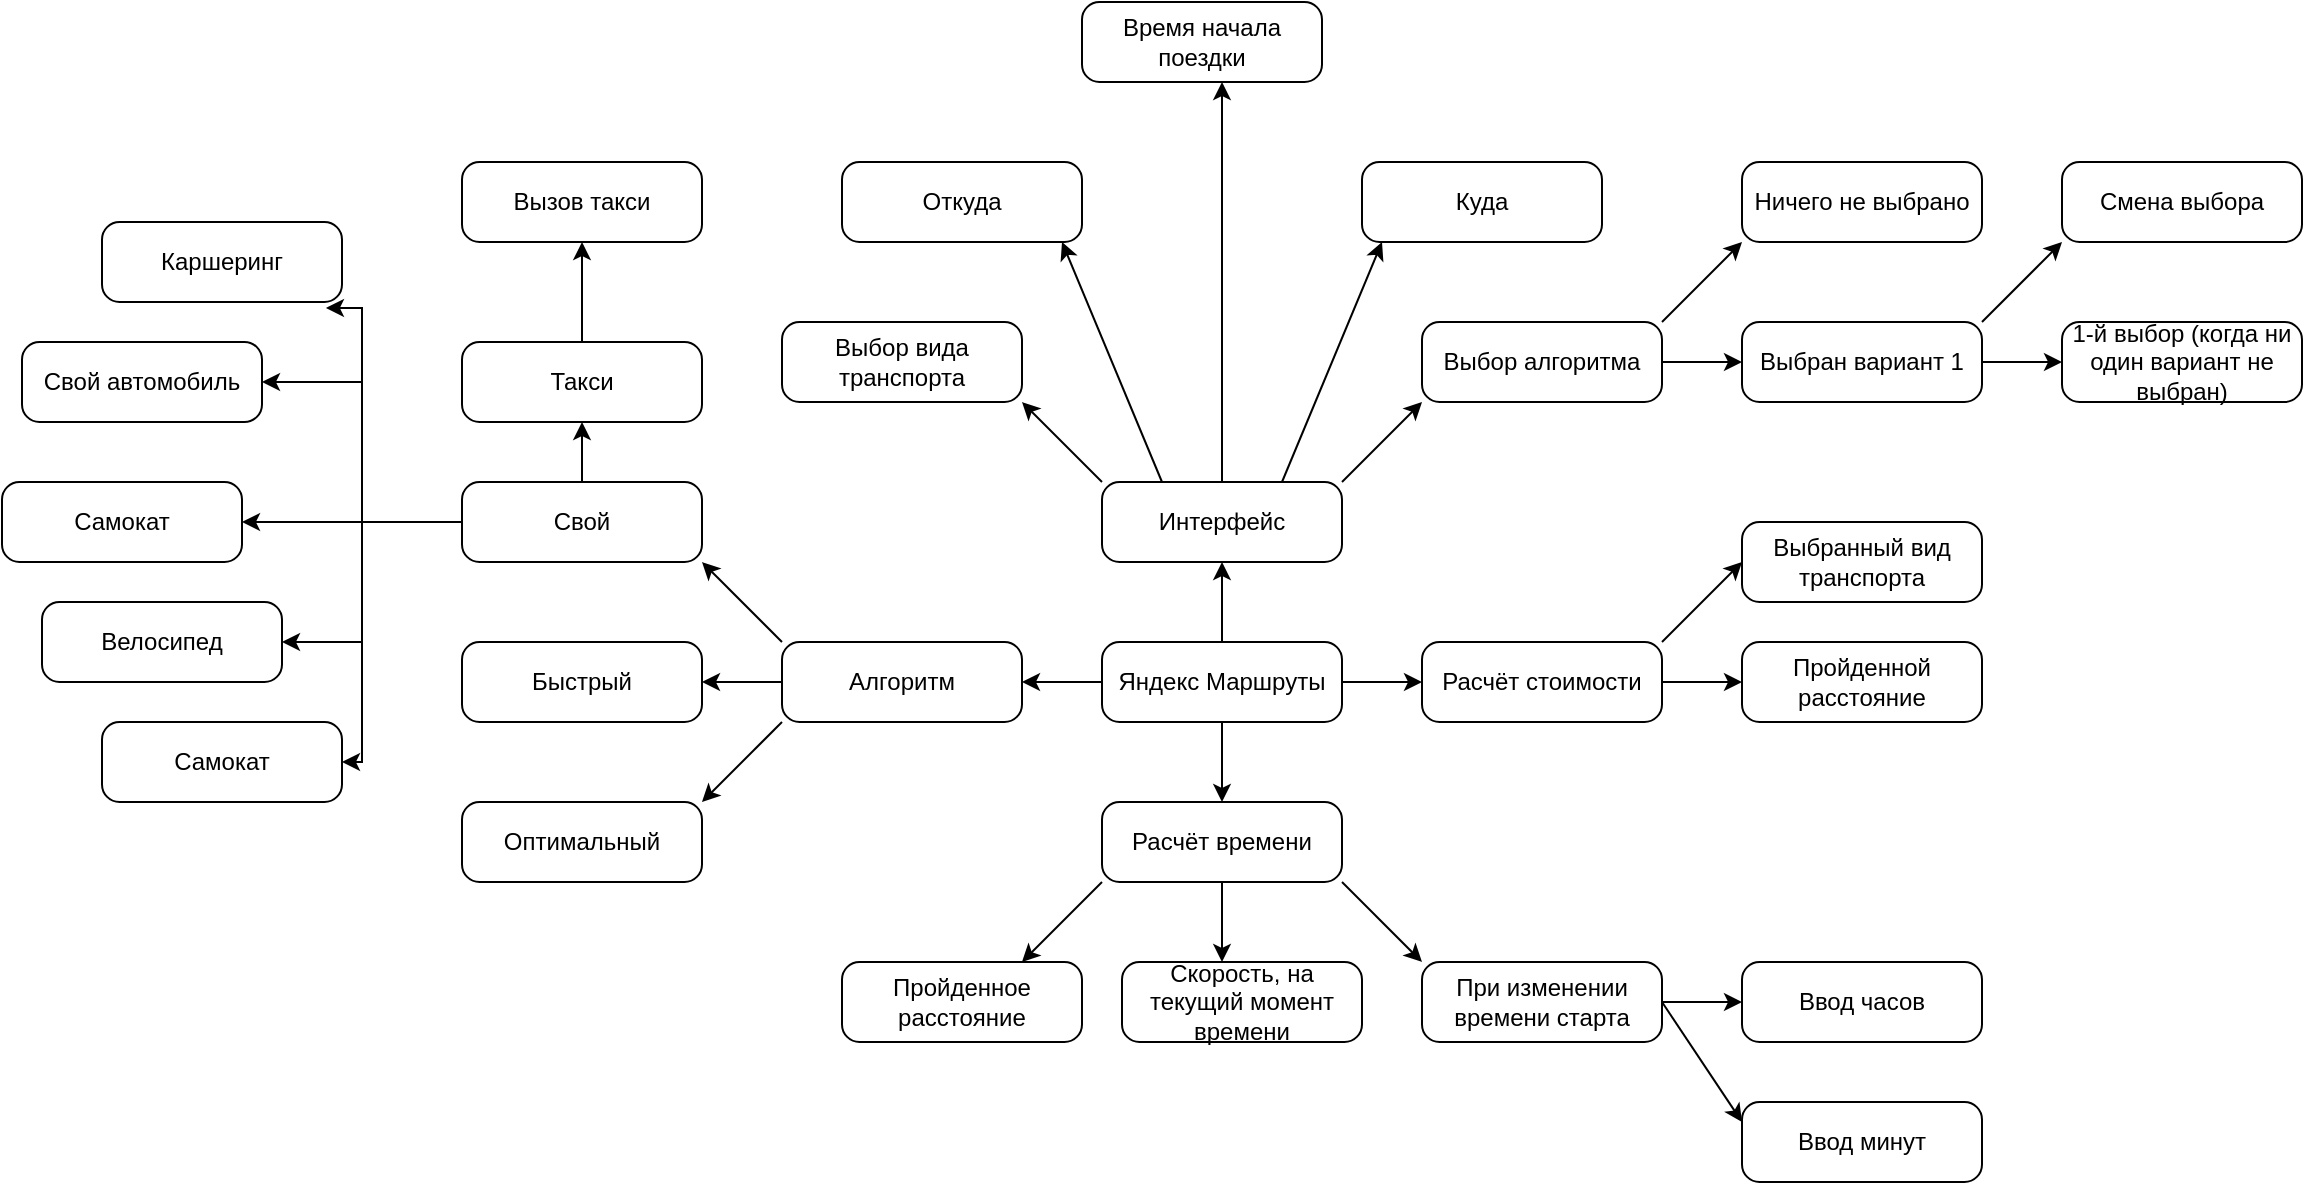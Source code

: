 <mxfile version="15.2.9" type="google"><diagram id="mye7cpsdecRdVJIh1ltE" name="Page-1"><mxGraphModel dx="2550" dy="764" grid="1" gridSize="10" guides="1" tooltips="1" connect="1" arrows="1" fold="1" page="1" pageScale="1" pageWidth="1169" pageHeight="1654" math="0" shadow="0"><root><mxCell id="0"/><mxCell id="1" parent="0"/><mxCell id="GoWqnwifKlF_Yr-xNYbi-17" style="edgeStyle=orthogonalEdgeStyle;rounded=0;orthogonalLoop=1;jettySize=auto;html=1;exitX=0.5;exitY=1;exitDx=0;exitDy=0;entryX=0.5;entryY=0;entryDx=0;entryDy=0;" parent="1" source="GoWqnwifKlF_Yr-xNYbi-1" target="GoWqnwifKlF_Yr-xNYbi-4" edge="1"><mxGeometry relative="1" as="geometry"/></mxCell><mxCell id="GoWqnwifKlF_Yr-xNYbi-33" style="edgeStyle=none;rounded=0;orthogonalLoop=1;jettySize=auto;html=1;exitX=0;exitY=0.5;exitDx=0;exitDy=0;entryX=1;entryY=0.5;entryDx=0;entryDy=0;" parent="1" source="GoWqnwifKlF_Yr-xNYbi-1" target="GoWqnwifKlF_Yr-xNYbi-2" edge="1"><mxGeometry relative="1" as="geometry"/></mxCell><mxCell id="GoWqnwifKlF_Yr-xNYbi-37" style="edgeStyle=none;rounded=0;orthogonalLoop=1;jettySize=auto;html=1;exitX=1;exitY=0.5;exitDx=0;exitDy=0;entryX=0;entryY=0.5;entryDx=0;entryDy=0;" parent="1" source="GoWqnwifKlF_Yr-xNYbi-1" target="GoWqnwifKlF_Yr-xNYbi-5" edge="1"><mxGeometry relative="1" as="geometry"/></mxCell><mxCell id="GoWqnwifKlF_Yr-xNYbi-38" style="edgeStyle=none;rounded=0;orthogonalLoop=1;jettySize=auto;html=1;exitX=0.5;exitY=0;exitDx=0;exitDy=0;entryX=0.5;entryY=1;entryDx=0;entryDy=0;" parent="1" source="GoWqnwifKlF_Yr-xNYbi-1" target="GoWqnwifKlF_Yr-xNYbi-3" edge="1"><mxGeometry relative="1" as="geometry"/></mxCell><mxCell id="GoWqnwifKlF_Yr-xNYbi-1" value="Яндекс Маршруты" style="rounded=1;whiteSpace=wrap;html=1;arcSize=22;" parent="1" vertex="1"><mxGeometry x="480" y="360" width="120" height="40" as="geometry"/></mxCell><mxCell id="GoWqnwifKlF_Yr-xNYbi-34" style="edgeStyle=none;rounded=0;orthogonalLoop=1;jettySize=auto;html=1;exitX=0;exitY=0.5;exitDx=0;exitDy=0;entryX=1;entryY=0.5;entryDx=0;entryDy=0;" parent="1" source="GoWqnwifKlF_Yr-xNYbi-2" target="GoWqnwifKlF_Yr-xNYbi-29" edge="1"><mxGeometry relative="1" as="geometry"/></mxCell><mxCell id="GoWqnwifKlF_Yr-xNYbi-35" style="edgeStyle=none;rounded=0;orthogonalLoop=1;jettySize=auto;html=1;exitX=0;exitY=0;exitDx=0;exitDy=0;entryX=1;entryY=1;entryDx=0;entryDy=0;" parent="1" source="GoWqnwifKlF_Yr-xNYbi-2" target="GoWqnwifKlF_Yr-xNYbi-30" edge="1"><mxGeometry relative="1" as="geometry"/></mxCell><mxCell id="GoWqnwifKlF_Yr-xNYbi-36" style="edgeStyle=none;rounded=0;orthogonalLoop=1;jettySize=auto;html=1;exitX=0;exitY=1;exitDx=0;exitDy=0;entryX=1;entryY=0;entryDx=0;entryDy=0;" parent="1" source="GoWqnwifKlF_Yr-xNYbi-2" target="GoWqnwifKlF_Yr-xNYbi-31" edge="1"><mxGeometry relative="1" as="geometry"/></mxCell><mxCell id="GoWqnwifKlF_Yr-xNYbi-2" value="Алгоритм" style="rounded=1;whiteSpace=wrap;html=1;arcSize=22;" parent="1" vertex="1"><mxGeometry x="320" y="360" width="120" height="40" as="geometry"/></mxCell><mxCell id="GoWqnwifKlF_Yr-xNYbi-48" style="edgeStyle=none;rounded=0;orthogonalLoop=1;jettySize=auto;html=1;exitX=1;exitY=0;exitDx=0;exitDy=0;entryX=0;entryY=1;entryDx=0;entryDy=0;" parent="1" source="GoWqnwifKlF_Yr-xNYbi-3" target="GoWqnwifKlF_Yr-xNYbi-45" edge="1"><mxGeometry relative="1" as="geometry"/></mxCell><mxCell id="GoWqnwifKlF_Yr-xNYbi-49" style="edgeStyle=none;rounded=0;orthogonalLoop=1;jettySize=auto;html=1;exitX=0.75;exitY=0;exitDx=0;exitDy=0;entryX=0.5;entryY=1;entryDx=0;entryDy=0;" parent="1" source="GoWqnwifKlF_Yr-xNYbi-3" edge="1"><mxGeometry relative="1" as="geometry"><mxPoint x="620" y="160" as="targetPoint"/></mxGeometry></mxCell><mxCell id="GoWqnwifKlF_Yr-xNYbi-50" style="edgeStyle=none;rounded=0;orthogonalLoop=1;jettySize=auto;html=1;exitX=0.5;exitY=0;exitDx=0;exitDy=0;entryX=0.5;entryY=1;entryDx=0;entryDy=0;" parent="1" source="GoWqnwifKlF_Yr-xNYbi-3" edge="1"><mxGeometry relative="1" as="geometry"><mxPoint x="540" y="80" as="targetPoint"/></mxGeometry></mxCell><mxCell id="GoWqnwifKlF_Yr-xNYbi-51" style="edgeStyle=none;rounded=0;orthogonalLoop=1;jettySize=auto;html=1;exitX=0.25;exitY=0;exitDx=0;exitDy=0;entryX=0.5;entryY=1;entryDx=0;entryDy=0;" parent="1" source="GoWqnwifKlF_Yr-xNYbi-3" edge="1"><mxGeometry relative="1" as="geometry"><mxPoint x="460" y="160" as="targetPoint"/></mxGeometry></mxCell><mxCell id="GoWqnwifKlF_Yr-xNYbi-52" style="edgeStyle=none;rounded=0;orthogonalLoop=1;jettySize=auto;html=1;exitX=0;exitY=0;exitDx=0;exitDy=0;entryX=1;entryY=1;entryDx=0;entryDy=0;" parent="1" source="GoWqnwifKlF_Yr-xNYbi-3" target="GoWqnwifKlF_Yr-xNYbi-43" edge="1"><mxGeometry relative="1" as="geometry"/></mxCell><mxCell id="GoWqnwifKlF_Yr-xNYbi-3" value="Интерфейс" style="rounded=1;whiteSpace=wrap;html=1;arcSize=22;" parent="1" vertex="1"><mxGeometry x="480" y="280" width="120" height="40" as="geometry"/></mxCell><mxCell id="GoWqnwifKlF_Yr-xNYbi-18" style="edgeStyle=orthogonalEdgeStyle;rounded=0;orthogonalLoop=1;jettySize=auto;html=1;exitX=0.5;exitY=1;exitDx=0;exitDy=0;entryX=0.5;entryY=0;entryDx=0;entryDy=0;" parent="1" source="GoWqnwifKlF_Yr-xNYbi-4" edge="1"><mxGeometry relative="1" as="geometry"><mxPoint x="540" y="520" as="targetPoint"/></mxGeometry></mxCell><mxCell id="GoWqnwifKlF_Yr-xNYbi-19" style="rounded=0;orthogonalLoop=1;jettySize=auto;html=1;exitX=1;exitY=1;exitDx=0;exitDy=0;entryX=0;entryY=0;entryDx=0;entryDy=0;" parent="1" source="GoWqnwifKlF_Yr-xNYbi-4" target="GoWqnwifKlF_Yr-xNYbi-8" edge="1"><mxGeometry relative="1" as="geometry"/></mxCell><mxCell id="GoWqnwifKlF_Yr-xNYbi-32" style="edgeStyle=none;rounded=0;orthogonalLoop=1;jettySize=auto;html=1;exitX=0;exitY=1;exitDx=0;exitDy=0;entryX=1;entryY=0;entryDx=0;entryDy=0;" parent="1" source="GoWqnwifKlF_Yr-xNYbi-4" edge="1"><mxGeometry relative="1" as="geometry"><mxPoint x="440" y="520" as="targetPoint"/></mxGeometry></mxCell><mxCell id="GoWqnwifKlF_Yr-xNYbi-4" value="Расчёт времени" style="rounded=1;whiteSpace=wrap;html=1;arcSize=22;" parent="1" vertex="1"><mxGeometry x="480" y="440" width="120" height="40" as="geometry"/></mxCell><mxCell id="GoWqnwifKlF_Yr-xNYbi-41" style="edgeStyle=none;rounded=0;orthogonalLoop=1;jettySize=auto;html=1;exitX=1;exitY=0;exitDx=0;exitDy=0;entryX=0;entryY=1;entryDx=0;entryDy=0;" parent="1" source="GoWqnwifKlF_Yr-xNYbi-5" edge="1"><mxGeometry relative="1" as="geometry"><mxPoint x="800" y="320" as="targetPoint"/></mxGeometry></mxCell><mxCell id="GoWqnwifKlF_Yr-xNYbi-42" style="edgeStyle=none;rounded=0;orthogonalLoop=1;jettySize=auto;html=1;exitX=1;exitY=0.5;exitDx=0;exitDy=0;entryX=0;entryY=0.5;entryDx=0;entryDy=0;" parent="1" source="GoWqnwifKlF_Yr-xNYbi-5" edge="1"><mxGeometry relative="1" as="geometry"><mxPoint x="800" y="380" as="targetPoint"/></mxGeometry></mxCell><mxCell id="GoWqnwifKlF_Yr-xNYbi-5" value="Расчёт стоимости" style="rounded=1;whiteSpace=wrap;html=1;arcSize=22;" parent="1" vertex="1"><mxGeometry x="640" y="360" width="120" height="40" as="geometry"/></mxCell><mxCell id="GoWqnwifKlF_Yr-xNYbi-20" style="edgeStyle=none;rounded=0;orthogonalLoop=1;jettySize=auto;html=1;exitX=1;exitY=0.5;exitDx=0;exitDy=0;entryX=0;entryY=0.5;entryDx=0;entryDy=0;" parent="1" source="GoWqnwifKlF_Yr-xNYbi-8" edge="1"><mxGeometry relative="1" as="geometry"><mxPoint x="800" y="540" as="targetPoint"/></mxGeometry></mxCell><mxCell id="GoWqnwifKlF_Yr-xNYbi-25" style="edgeStyle=none;rounded=0;orthogonalLoop=1;jettySize=auto;html=1;exitX=1;exitY=0.5;exitDx=0;exitDy=0;" parent="1" source="GoWqnwifKlF_Yr-xNYbi-8" edge="1"><mxGeometry relative="1" as="geometry"><mxPoint x="800" y="600" as="targetPoint"/></mxGeometry></mxCell><mxCell id="GoWqnwifKlF_Yr-xNYbi-8" value="При изменении времени старта" style="rounded=1;whiteSpace=wrap;html=1;arcSize=22;" parent="1" vertex="1"><mxGeometry x="640" y="520" width="120" height="40" as="geometry"/></mxCell><mxCell id="GoWqnwifKlF_Yr-xNYbi-29" value="Быстрый" style="rounded=1;whiteSpace=wrap;html=1;arcSize=22;" parent="1" vertex="1"><mxGeometry x="160" y="360" width="120" height="40" as="geometry"/></mxCell><mxCell id="FaqFdliXrpuEMAp4i4JL-15" style="edgeStyle=orthogonalEdgeStyle;rounded=0;orthogonalLoop=1;jettySize=auto;html=1;entryX=0.933;entryY=1.075;entryDx=0;entryDy=0;entryPerimeter=0;" edge="1" parent="1" source="GoWqnwifKlF_Yr-xNYbi-30" target="FaqFdliXrpuEMAp4i4JL-6"><mxGeometry relative="1" as="geometry"><Array as="points"><mxPoint x="110" y="300"/><mxPoint x="110" y="193"/></Array></mxGeometry></mxCell><mxCell id="FaqFdliXrpuEMAp4i4JL-16" style="edgeStyle=orthogonalEdgeStyle;rounded=0;orthogonalLoop=1;jettySize=auto;html=1;entryX=1;entryY=0.5;entryDx=0;entryDy=0;" edge="1" parent="1" source="GoWqnwifKlF_Yr-xNYbi-30" target="FaqFdliXrpuEMAp4i4JL-9"><mxGeometry relative="1" as="geometry"><Array as="points"><mxPoint x="110" y="300"/><mxPoint x="110" y="420"/></Array></mxGeometry></mxCell><mxCell id="FaqFdliXrpuEMAp4i4JL-17" style="edgeStyle=orthogonalEdgeStyle;rounded=0;orthogonalLoop=1;jettySize=auto;html=1;entryX=1;entryY=0.5;entryDx=0;entryDy=0;" edge="1" parent="1" source="GoWqnwifKlF_Yr-xNYbi-30" target="FaqFdliXrpuEMAp4i4JL-5"><mxGeometry relative="1" as="geometry"><Array as="points"><mxPoint x="110" y="300"/><mxPoint x="110" y="360"/></Array></mxGeometry></mxCell><mxCell id="FaqFdliXrpuEMAp4i4JL-18" style="edgeStyle=orthogonalEdgeStyle;rounded=0;orthogonalLoop=1;jettySize=auto;html=1;entryX=1;entryY=0.5;entryDx=0;entryDy=0;" edge="1" parent="1" source="GoWqnwifKlF_Yr-xNYbi-30" target="FaqFdliXrpuEMAp4i4JL-7"><mxGeometry relative="1" as="geometry"/></mxCell><mxCell id="FaqFdliXrpuEMAp4i4JL-19" style="edgeStyle=orthogonalEdgeStyle;rounded=0;orthogonalLoop=1;jettySize=auto;html=1;entryX=1;entryY=0.5;entryDx=0;entryDy=0;" edge="1" parent="1" source="GoWqnwifKlF_Yr-xNYbi-30" target="FaqFdliXrpuEMAp4i4JL-2"><mxGeometry relative="1" as="geometry"/></mxCell><mxCell id="FaqFdliXrpuEMAp4i4JL-20" style="edgeStyle=orthogonalEdgeStyle;rounded=0;orthogonalLoop=1;jettySize=auto;html=1;entryX=0.5;entryY=1;entryDx=0;entryDy=0;" edge="1" parent="1" source="GoWqnwifKlF_Yr-xNYbi-30" target="FaqFdliXrpuEMAp4i4JL-4"><mxGeometry relative="1" as="geometry"/></mxCell><mxCell id="GoWqnwifKlF_Yr-xNYbi-30" value="Свой" style="rounded=1;whiteSpace=wrap;html=1;arcSize=22;" parent="1" vertex="1"><mxGeometry x="160" y="280" width="120" height="40" as="geometry"/></mxCell><mxCell id="GoWqnwifKlF_Yr-xNYbi-31" value="Оптимальный" style="rounded=1;whiteSpace=wrap;html=1;arcSize=22;" parent="1" vertex="1"><mxGeometry x="160" y="440" width="120" height="40" as="geometry"/></mxCell><mxCell id="GoWqnwifKlF_Yr-xNYbi-43" value="Выбор вида транспорта" style="rounded=1;whiteSpace=wrap;html=1;arcSize=22;" parent="1" vertex="1"><mxGeometry x="320" y="200" width="120" height="40" as="geometry"/></mxCell><mxCell id="GoWqnwifKlF_Yr-xNYbi-55" style="edgeStyle=none;rounded=0;orthogonalLoop=1;jettySize=auto;html=1;exitX=1;exitY=0.5;exitDx=0;exitDy=0;entryX=0;entryY=0.5;entryDx=0;entryDy=0;" parent="1" source="GoWqnwifKlF_Yr-xNYbi-45" target="GoWqnwifKlF_Yr-xNYbi-53" edge="1"><mxGeometry relative="1" as="geometry"/></mxCell><mxCell id="GoWqnwifKlF_Yr-xNYbi-56" style="edgeStyle=none;rounded=0;orthogonalLoop=1;jettySize=auto;html=1;exitX=1;exitY=0;exitDx=0;exitDy=0;entryX=0;entryY=1;entryDx=0;entryDy=0;" parent="1" source="GoWqnwifKlF_Yr-xNYbi-45" target="GoWqnwifKlF_Yr-xNYbi-54" edge="1"><mxGeometry relative="1" as="geometry"/></mxCell><mxCell id="GoWqnwifKlF_Yr-xNYbi-45" value="Выбор алгоритма" style="rounded=1;whiteSpace=wrap;html=1;arcSize=22;" parent="1" vertex="1"><mxGeometry x="640" y="200" width="120" height="40" as="geometry"/></mxCell><mxCell id="GoWqnwifKlF_Yr-xNYbi-59" style="edgeStyle=none;rounded=0;orthogonalLoop=1;jettySize=auto;html=1;exitX=1;exitY=0.5;exitDx=0;exitDy=0;entryX=0;entryY=0.5;entryDx=0;entryDy=0;" parent="1" source="GoWqnwifKlF_Yr-xNYbi-53" target="GoWqnwifKlF_Yr-xNYbi-58" edge="1"><mxGeometry relative="1" as="geometry"/></mxCell><mxCell id="GoWqnwifKlF_Yr-xNYbi-60" style="edgeStyle=none;rounded=0;orthogonalLoop=1;jettySize=auto;html=1;exitX=1;exitY=0;exitDx=0;exitDy=0;entryX=0;entryY=1;entryDx=0;entryDy=0;" parent="1" source="GoWqnwifKlF_Yr-xNYbi-53" target="GoWqnwifKlF_Yr-xNYbi-57" edge="1"><mxGeometry relative="1" as="geometry"/></mxCell><mxCell id="GoWqnwifKlF_Yr-xNYbi-53" value="Выбран вариант 1" style="rounded=1;whiteSpace=wrap;html=1;arcSize=22;" parent="1" vertex="1"><mxGeometry x="800" y="200" width="120" height="40" as="geometry"/></mxCell><mxCell id="GoWqnwifKlF_Yr-xNYbi-54" value="Ничего не выбрано" style="rounded=1;whiteSpace=wrap;html=1;arcSize=22;" parent="1" vertex="1"><mxGeometry x="800" y="120" width="120" height="40" as="geometry"/></mxCell><mxCell id="GoWqnwifKlF_Yr-xNYbi-57" value="Смена выбора" style="rounded=1;whiteSpace=wrap;html=1;arcSize=22;" parent="1" vertex="1"><mxGeometry x="960" y="120" width="120" height="40" as="geometry"/></mxCell><mxCell id="GoWqnwifKlF_Yr-xNYbi-58" value="1-й выбор (когда ни один вариант не выбран)" style="rounded=1;whiteSpace=wrap;html=1;arcSize=22;" parent="1" vertex="1"><mxGeometry x="960" y="200" width="120" height="40" as="geometry"/></mxCell><mxCell id="mF-S9xBL2H2TNRDh2gd2-3" value="Откуда" style="rounded=1;whiteSpace=wrap;html=1;arcSize=22;" parent="1" vertex="1"><mxGeometry x="350" y="120" width="120" height="40" as="geometry"/></mxCell><mxCell id="mF-S9xBL2H2TNRDh2gd2-5" value="Куда" style="rounded=1;whiteSpace=wrap;html=1;arcSize=22;" parent="1" vertex="1"><mxGeometry x="610" y="120" width="120" height="40" as="geometry"/></mxCell><mxCell id="mF-S9xBL2H2TNRDh2gd2-6" value="Время начала поездки" style="rounded=1;whiteSpace=wrap;html=1;arcSize=22;" parent="1" vertex="1"><mxGeometry x="470" y="40" width="120" height="40" as="geometry"/></mxCell><mxCell id="mF-S9xBL2H2TNRDh2gd2-9" value="Пройденное расстояние" style="rounded=1;whiteSpace=wrap;html=1;arcSize=22;" parent="1" vertex="1"><mxGeometry x="350" y="520" width="120" height="40" as="geometry"/></mxCell><mxCell id="mF-S9xBL2H2TNRDh2gd2-10" value="Скорость, на текущий момент времени" style="rounded=1;whiteSpace=wrap;html=1;arcSize=22;" parent="1" vertex="1"><mxGeometry x="490" y="520" width="120" height="40" as="geometry"/></mxCell><mxCell id="mF-S9xBL2H2TNRDh2gd2-11" value="Выбранный вид транспорта" style="rounded=1;whiteSpace=wrap;html=1;arcSize=22;" parent="1" vertex="1"><mxGeometry x="800" y="300" width="120" height="40" as="geometry"/></mxCell><mxCell id="mF-S9xBL2H2TNRDh2gd2-12" value="Пройденной расстояние" style="rounded=1;whiteSpace=wrap;html=1;arcSize=22;" parent="1" vertex="1"><mxGeometry x="800" y="360" width="120" height="40" as="geometry"/></mxCell><mxCell id="mF-S9xBL2H2TNRDh2gd2-13" value="Ввод часов" style="rounded=1;whiteSpace=wrap;html=1;arcSize=22;" parent="1" vertex="1"><mxGeometry x="800" y="520" width="120" height="40" as="geometry"/></mxCell><mxCell id="mF-S9xBL2H2TNRDh2gd2-14" value="Ввод минут" style="rounded=1;whiteSpace=wrap;html=1;arcSize=22;" parent="1" vertex="1"><mxGeometry x="800" y="590" width="120" height="40" as="geometry"/></mxCell><mxCell id="FaqFdliXrpuEMAp4i4JL-2" value="Свой автомобиль" style="rounded=1;whiteSpace=wrap;html=1;arcSize=22;" vertex="1" parent="1"><mxGeometry x="-60" y="210" width="120" height="40" as="geometry"/></mxCell><mxCell id="FaqFdliXrpuEMAp4i4JL-21" style="edgeStyle=orthogonalEdgeStyle;rounded=0;orthogonalLoop=1;jettySize=auto;html=1;" edge="1" parent="1" source="FaqFdliXrpuEMAp4i4JL-4"><mxGeometry relative="1" as="geometry"><mxPoint x="220" y="160" as="targetPoint"/></mxGeometry></mxCell><mxCell id="FaqFdliXrpuEMAp4i4JL-4" value="Такси" style="rounded=1;whiteSpace=wrap;html=1;arcSize=22;" vertex="1" parent="1"><mxGeometry x="160" y="210" width="120" height="40" as="geometry"/></mxCell><mxCell id="FaqFdliXrpuEMAp4i4JL-5" value="Велосипед" style="rounded=1;whiteSpace=wrap;html=1;arcSize=22;" vertex="1" parent="1"><mxGeometry x="-50" y="340" width="120" height="40" as="geometry"/></mxCell><mxCell id="FaqFdliXrpuEMAp4i4JL-6" value="Каршеринг" style="rounded=1;whiteSpace=wrap;html=1;arcSize=22;" vertex="1" parent="1"><mxGeometry x="-20" y="150" width="120" height="40" as="geometry"/></mxCell><mxCell id="FaqFdliXrpuEMAp4i4JL-7" value="Самокат" style="rounded=1;whiteSpace=wrap;html=1;arcSize=22;" vertex="1" parent="1"><mxGeometry x="-70" y="280" width="120" height="40" as="geometry"/></mxCell><mxCell id="FaqFdliXrpuEMAp4i4JL-9" value="Самокат" style="rounded=1;whiteSpace=wrap;html=1;arcSize=22;" vertex="1" parent="1"><mxGeometry x="-20" y="400" width="120" height="40" as="geometry"/></mxCell><mxCell id="FaqFdliXrpuEMAp4i4JL-22" value="Вызов такси" style="rounded=1;whiteSpace=wrap;html=1;arcSize=22;" vertex="1" parent="1"><mxGeometry x="160" y="120" width="120" height="40" as="geometry"/></mxCell></root></mxGraphModel></diagram></mxfile>